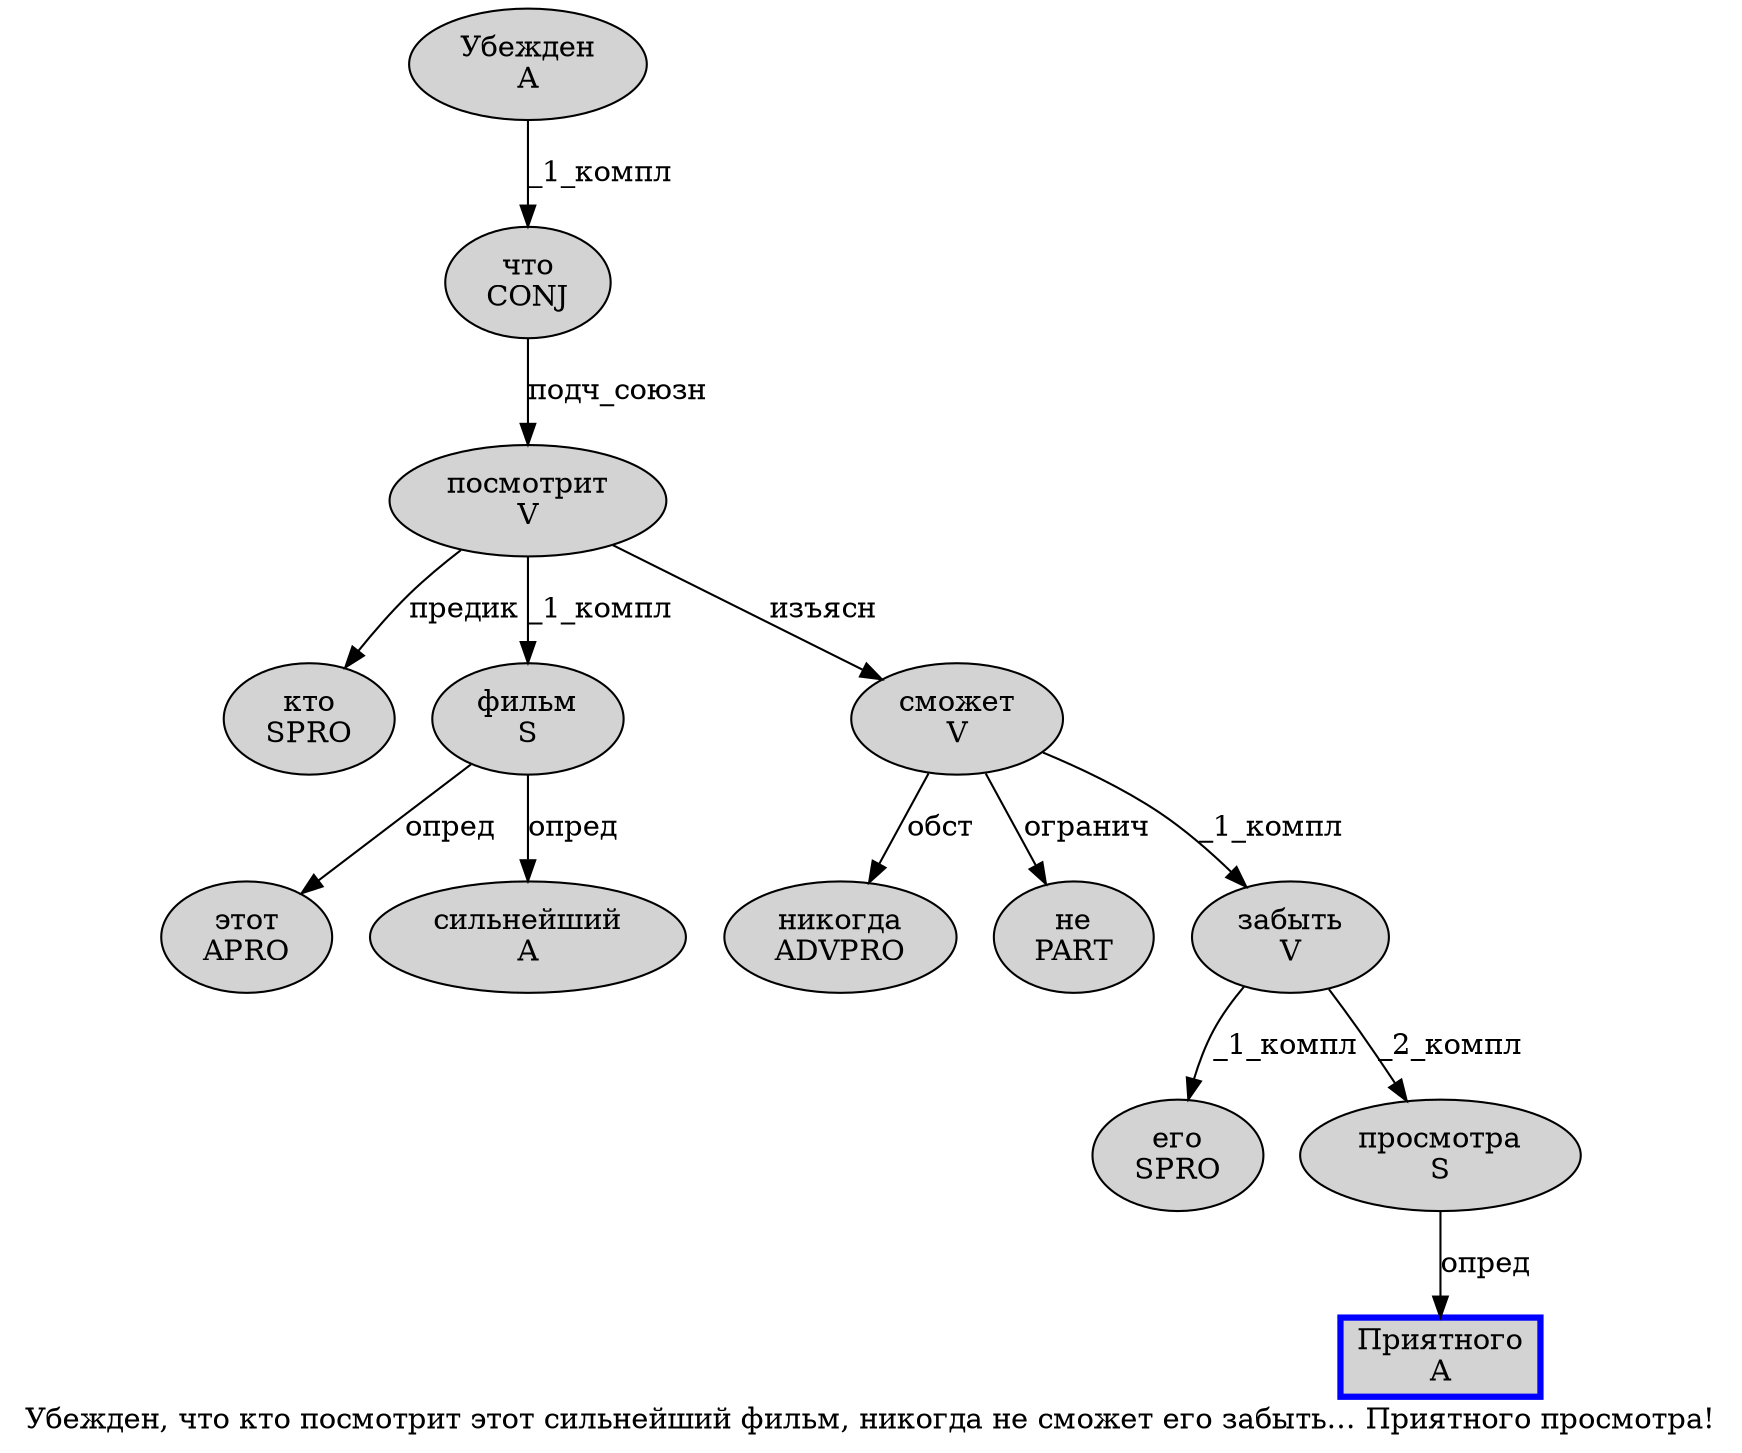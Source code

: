 digraph SENTENCE_751 {
	graph [label="Убежден, что кто посмотрит этот сильнейший фильм, никогда не сможет его забыть… Приятного просмотра!"]
	node [style=filled]
		0 [label="Убежден
A" color="" fillcolor=lightgray penwidth=1 shape=ellipse]
		2 [label="что
CONJ" color="" fillcolor=lightgray penwidth=1 shape=ellipse]
		3 [label="кто
SPRO" color="" fillcolor=lightgray penwidth=1 shape=ellipse]
		4 [label="посмотрит
V" color="" fillcolor=lightgray penwidth=1 shape=ellipse]
		5 [label="этот
APRO" color="" fillcolor=lightgray penwidth=1 shape=ellipse]
		6 [label="сильнейший
A" color="" fillcolor=lightgray penwidth=1 shape=ellipse]
		7 [label="фильм
S" color="" fillcolor=lightgray penwidth=1 shape=ellipse]
		9 [label="никогда
ADVPRO" color="" fillcolor=lightgray penwidth=1 shape=ellipse]
		10 [label="не
PART" color="" fillcolor=lightgray penwidth=1 shape=ellipse]
		11 [label="сможет
V" color="" fillcolor=lightgray penwidth=1 shape=ellipse]
		12 [label="его
SPRO" color="" fillcolor=lightgray penwidth=1 shape=ellipse]
		13 [label="забыть
V" color="" fillcolor=lightgray penwidth=1 shape=ellipse]
		15 [label="Приятного
A" color=blue fillcolor=lightgray penwidth=3 shape=box]
		16 [label="просмотра
S" color="" fillcolor=lightgray penwidth=1 shape=ellipse]
			4 -> 3 [label="предик"]
			4 -> 7 [label="_1_компл"]
			4 -> 11 [label="изъясн"]
			16 -> 15 [label="опред"]
			7 -> 5 [label="опред"]
			7 -> 6 [label="опред"]
			11 -> 9 [label="обст"]
			11 -> 10 [label="огранич"]
			11 -> 13 [label="_1_компл"]
			13 -> 12 [label="_1_компл"]
			13 -> 16 [label="_2_компл"]
			0 -> 2 [label="_1_компл"]
			2 -> 4 [label="подч_союзн"]
}